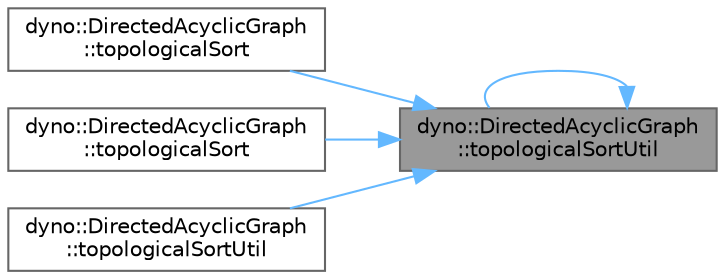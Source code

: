 digraph "dyno::DirectedAcyclicGraph::topologicalSortUtil"
{
 // LATEX_PDF_SIZE
  bgcolor="transparent";
  edge [fontname=Helvetica,fontsize=10,labelfontname=Helvetica,labelfontsize=10];
  node [fontname=Helvetica,fontsize=10,shape=box,height=0.2,width=0.4];
  rankdir="RL";
  Node1 [id="Node000001",label="dyno::DirectedAcyclicGraph\l::topologicalSortUtil",height=0.2,width=0.4,color="gray40", fillcolor="grey60", style="filled", fontcolor="black",tooltip=" "];
  Node1 -> Node2 [id="edge1_Node000001_Node000002",dir="back",color="steelblue1",style="solid",tooltip=" "];
  Node2 [id="Node000002",label="dyno::DirectedAcyclicGraph\l::topologicalSort",height=0.2,width=0.4,color="grey40", fillcolor="white", style="filled",URL="$classdyno_1_1_directed_acyclic_graph.html#ad2338b071bceba67f932373c980014e2",tooltip=" "];
  Node1 -> Node3 [id="edge2_Node000001_Node000003",dir="back",color="steelblue1",style="solid",tooltip=" "];
  Node3 [id="Node000003",label="dyno::DirectedAcyclicGraph\l::topologicalSort",height=0.2,width=0.4,color="grey40", fillcolor="white", style="filled",URL="$classdyno_1_1_directed_acyclic_graph.html#a81c471fa89f221676b39726ff40d78ce",tooltip=" "];
  Node1 -> Node4 [id="edge3_Node000001_Node000004",dir="back",color="steelblue1",style="solid",tooltip=" "];
  Node4 [id="Node000004",label="dyno::DirectedAcyclicGraph\l::topologicalSortUtil",height=0.2,width=0.4,color="grey40", fillcolor="white", style="filled",URL="$classdyno_1_1_directed_acyclic_graph.html#a61288c39a064cc93a33d975206b4a1bb",tooltip=" "];
  Node1 -> Node1 [id="edge4_Node000001_Node000001",dir="back",color="steelblue1",style="solid",tooltip=" "];
}
